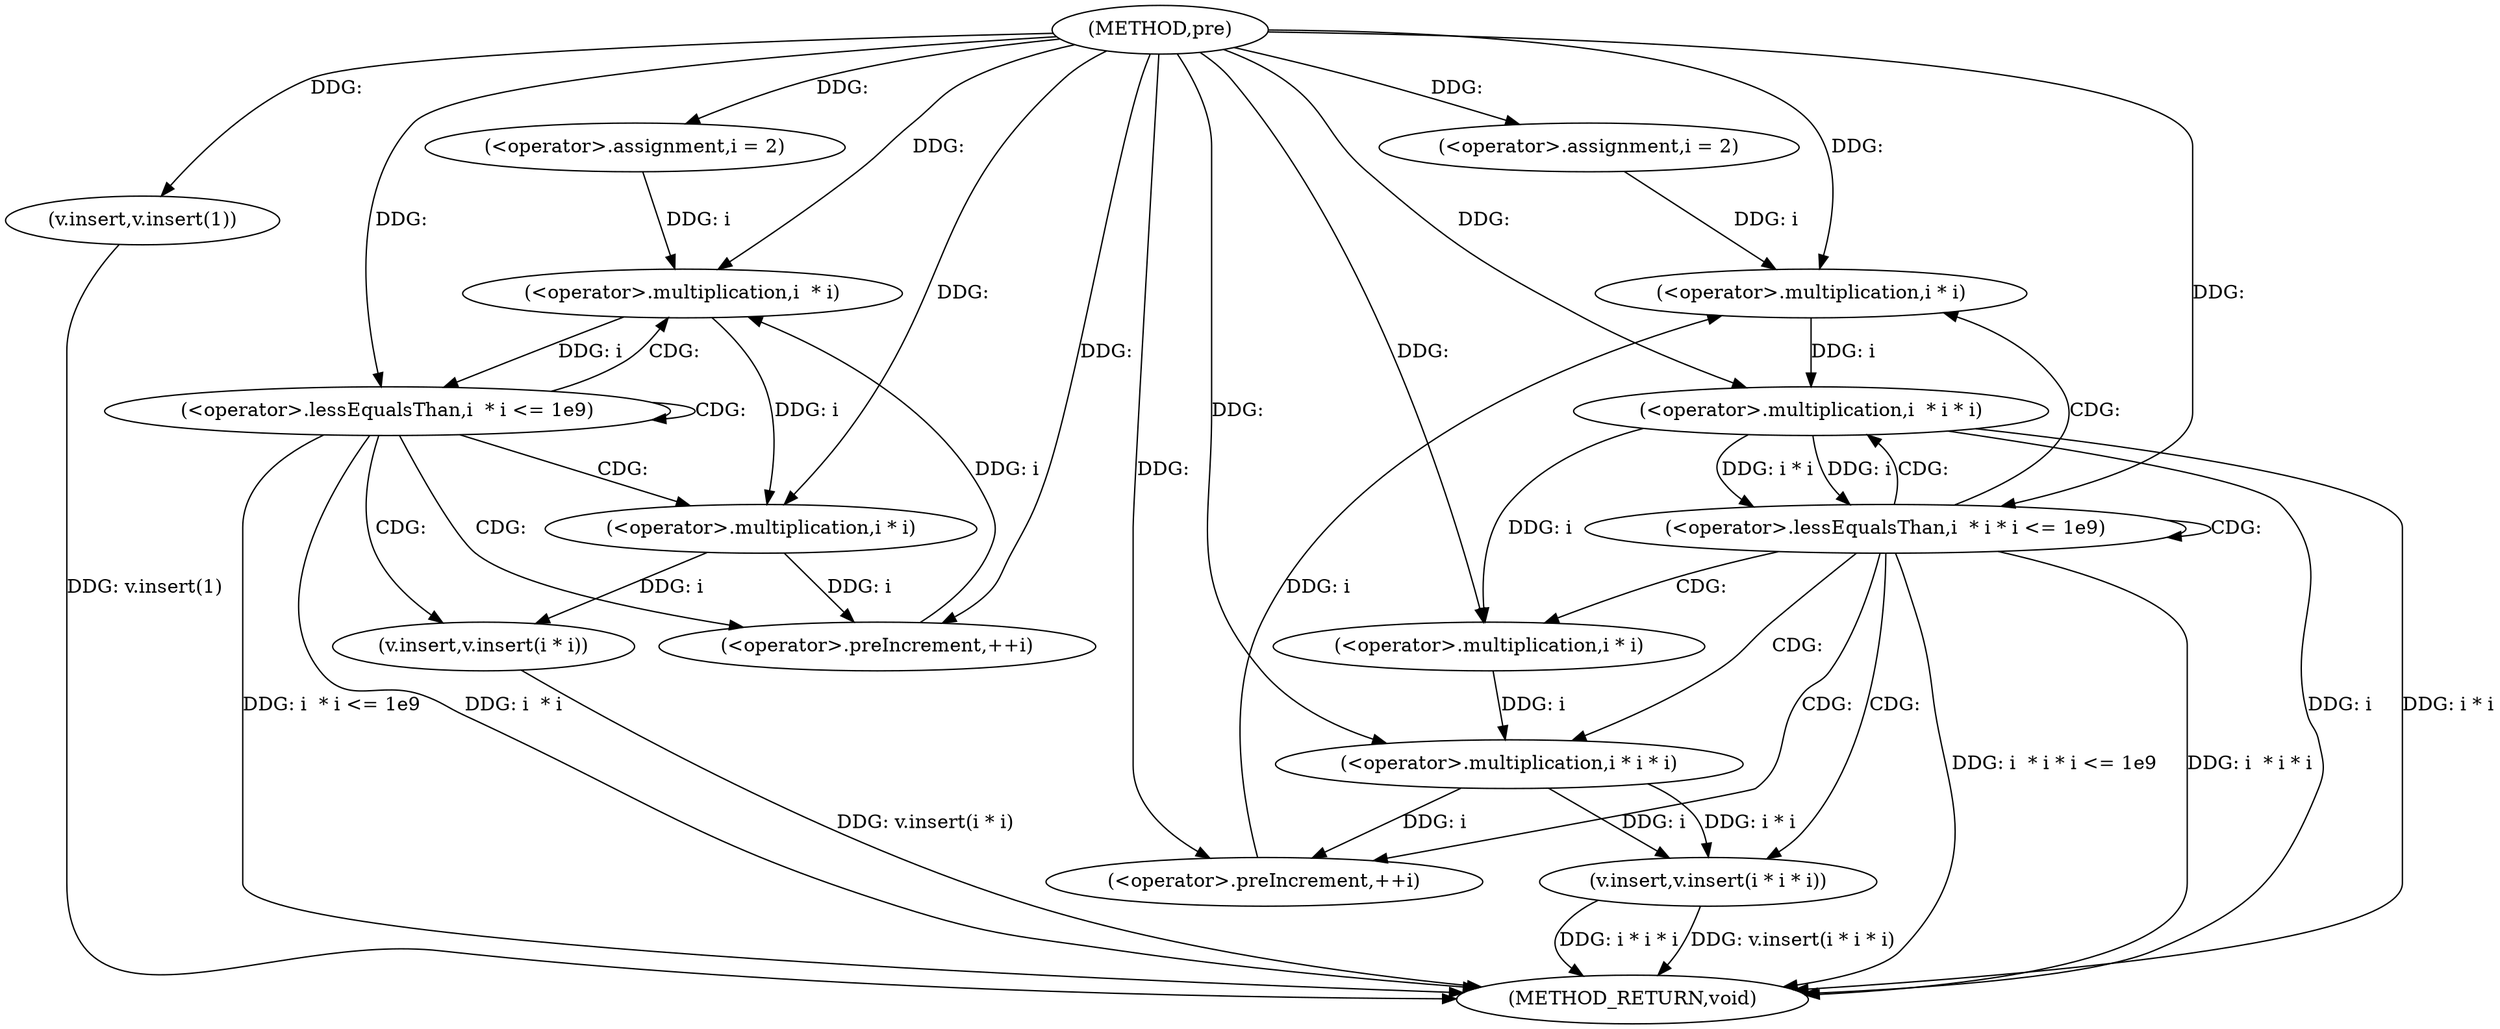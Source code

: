 digraph "pre" {  
"1000101" [label = "(METHOD,pre)" ]
"1000143" [label = "(METHOD_RETURN,void)" ]
"1000103" [label = "(v.insert,v.insert(1))" ]
"1000107" [label = "(<operator>.assignment,i = 2)" ]
"1000110" [label = "(<operator>.lessEqualsThan,i  * i <= 1e9)" ]
"1000115" [label = "(<operator>.preIncrement,++i)" ]
"1000124" [label = "(<operator>.assignment,i = 2)" ]
"1000127" [label = "(<operator>.lessEqualsThan,i  * i * i <= 1e9)" ]
"1000134" [label = "(<operator>.preIncrement,++i)" ]
"1000118" [label = "(v.insert,v.insert(i * i))" ]
"1000137" [label = "(v.insert,v.insert(i * i * i))" ]
"1000111" [label = "(<operator>.multiplication,i  * i)" ]
"1000128" [label = "(<operator>.multiplication,i  * i * i)" ]
"1000119" [label = "(<operator>.multiplication,i * i)" ]
"1000130" [label = "(<operator>.multiplication,i * i)" ]
"1000138" [label = "(<operator>.multiplication,i * i * i)" ]
"1000140" [label = "(<operator>.multiplication,i * i)" ]
  "1000103" -> "1000143"  [ label = "DDG: v.insert(1)"] 
  "1000110" -> "1000143"  [ label = "DDG: i  * i"] 
  "1000110" -> "1000143"  [ label = "DDG: i  * i <= 1e9"] 
  "1000128" -> "1000143"  [ label = "DDG: i"] 
  "1000128" -> "1000143"  [ label = "DDG: i * i"] 
  "1000127" -> "1000143"  [ label = "DDG: i  * i * i"] 
  "1000127" -> "1000143"  [ label = "DDG: i  * i * i <= 1e9"] 
  "1000137" -> "1000143"  [ label = "DDG: i * i * i"] 
  "1000137" -> "1000143"  [ label = "DDG: v.insert(i * i * i)"] 
  "1000118" -> "1000143"  [ label = "DDG: v.insert(i * i)"] 
  "1000101" -> "1000103"  [ label = "DDG: "] 
  "1000101" -> "1000107"  [ label = "DDG: "] 
  "1000101" -> "1000124"  [ label = "DDG: "] 
  "1000111" -> "1000110"  [ label = "DDG: i"] 
  "1000101" -> "1000110"  [ label = "DDG: "] 
  "1000119" -> "1000115"  [ label = "DDG: i"] 
  "1000101" -> "1000115"  [ label = "DDG: "] 
  "1000128" -> "1000127"  [ label = "DDG: i"] 
  "1000128" -> "1000127"  [ label = "DDG: i * i"] 
  "1000101" -> "1000127"  [ label = "DDG: "] 
  "1000138" -> "1000134"  [ label = "DDG: i"] 
  "1000101" -> "1000134"  [ label = "DDG: "] 
  "1000107" -> "1000111"  [ label = "DDG: i"] 
  "1000115" -> "1000111"  [ label = "DDG: i"] 
  "1000101" -> "1000111"  [ label = "DDG: "] 
  "1000119" -> "1000118"  [ label = "DDG: i"] 
  "1000130" -> "1000128"  [ label = "DDG: i"] 
  "1000101" -> "1000128"  [ label = "DDG: "] 
  "1000138" -> "1000137"  [ label = "DDG: i"] 
  "1000138" -> "1000137"  [ label = "DDG: i * i"] 
  "1000111" -> "1000119"  [ label = "DDG: i"] 
  "1000101" -> "1000119"  [ label = "DDG: "] 
  "1000124" -> "1000130"  [ label = "DDG: i"] 
  "1000134" -> "1000130"  [ label = "DDG: i"] 
  "1000101" -> "1000130"  [ label = "DDG: "] 
  "1000140" -> "1000138"  [ label = "DDG: i"] 
  "1000101" -> "1000138"  [ label = "DDG: "] 
  "1000128" -> "1000140"  [ label = "DDG: i"] 
  "1000101" -> "1000140"  [ label = "DDG: "] 
  "1000110" -> "1000110"  [ label = "CDG: "] 
  "1000110" -> "1000111"  [ label = "CDG: "] 
  "1000110" -> "1000119"  [ label = "CDG: "] 
  "1000110" -> "1000115"  [ label = "CDG: "] 
  "1000110" -> "1000118"  [ label = "CDG: "] 
  "1000127" -> "1000127"  [ label = "CDG: "] 
  "1000127" -> "1000128"  [ label = "CDG: "] 
  "1000127" -> "1000137"  [ label = "CDG: "] 
  "1000127" -> "1000130"  [ label = "CDG: "] 
  "1000127" -> "1000140"  [ label = "CDG: "] 
  "1000127" -> "1000138"  [ label = "CDG: "] 
  "1000127" -> "1000134"  [ label = "CDG: "] 
}
